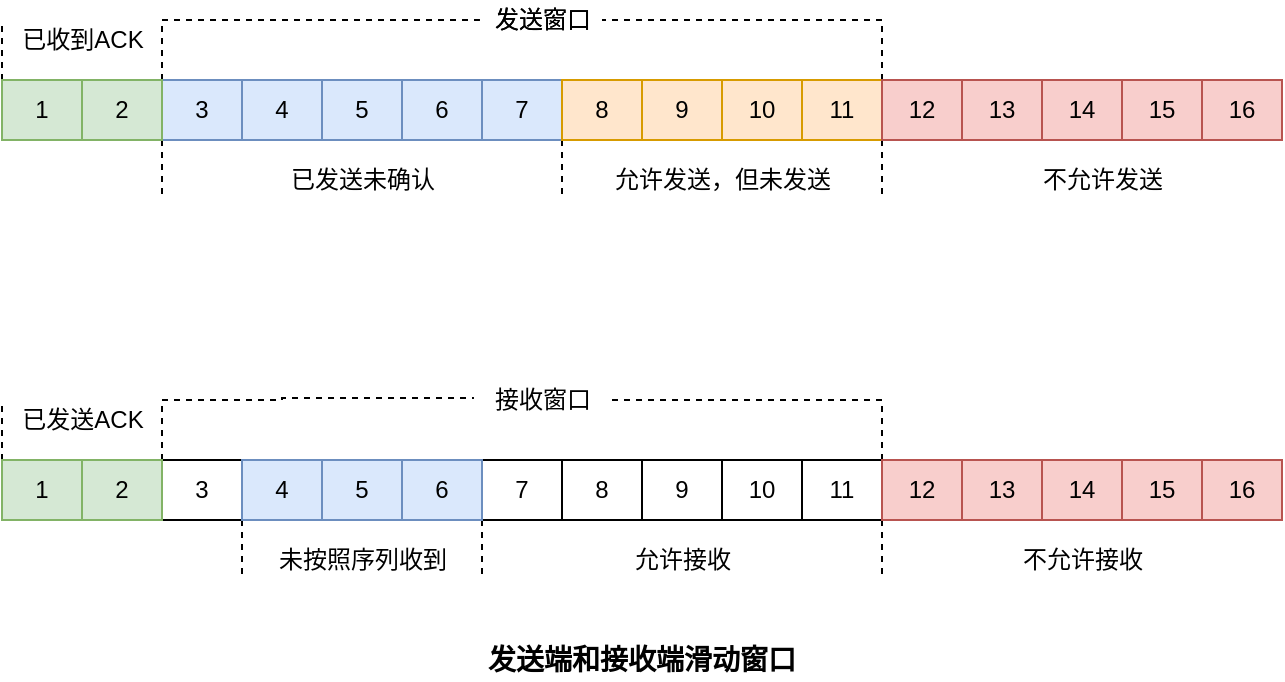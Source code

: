 <mxfile version="14.6.1" type="github">
  <diagram id="AYOPf1eQXfGrNX6ML8EV" name="第 1 页">
    <mxGraphModel dx="946" dy="620" grid="1" gridSize="10" guides="1" tooltips="1" connect="1" arrows="1" fold="1" page="1" pageScale="1" pageWidth="3300" pageHeight="2339" math="0" shadow="0">
      <root>
        <mxCell id="0" />
        <mxCell id="1" parent="0" />
        <mxCell id="NxRHCvVV7DsMIUuRIAjp-1" style="edgeStyle=orthogonalEdgeStyle;rounded=0;orthogonalLoop=1;jettySize=auto;html=1;exitX=0;exitY=0;exitDx=0;exitDy=0;dashed=1;endArrow=none;endFill=0;" edge="1" parent="1" source="NxRHCvVV7DsMIUuRIAjp-2">
          <mxGeometry relative="1" as="geometry">
            <mxPoint x="120" y="530.0" as="targetPoint" />
          </mxGeometry>
        </mxCell>
        <mxCell id="NxRHCvVV7DsMIUuRIAjp-2" value="1" style="rounded=0;whiteSpace=wrap;html=1;fillColor=#d5e8d4;strokeColor=#82b366;" vertex="1" parent="1">
          <mxGeometry x="120" y="560" width="40" height="30" as="geometry" />
        </mxCell>
        <mxCell id="NxRHCvVV7DsMIUuRIAjp-3" style="edgeStyle=orthogonalEdgeStyle;rounded=0;orthogonalLoop=1;jettySize=auto;html=1;exitX=0;exitY=1;exitDx=0;exitDy=0;dashed=1;endArrow=none;endFill=0;" edge="1" parent="1" source="NxRHCvVV7DsMIUuRIAjp-4">
          <mxGeometry relative="1" as="geometry">
            <mxPoint x="200" y="620.0" as="targetPoint" />
          </mxGeometry>
        </mxCell>
        <mxCell id="NxRHCvVV7DsMIUuRIAjp-4" value="3" style="rounded=0;whiteSpace=wrap;html=1;fillColor=#dae8fc;strokeColor=#6c8ebf;" vertex="1" parent="1">
          <mxGeometry x="200" y="560" width="40" height="30" as="geometry" />
        </mxCell>
        <mxCell id="NxRHCvVV7DsMIUuRIAjp-5" style="edgeStyle=orthogonalEdgeStyle;rounded=0;orthogonalLoop=1;jettySize=auto;html=1;exitX=1;exitY=0;exitDx=0;exitDy=0;dashed=1;endArrow=none;endFill=0;entryX=-0.017;entryY=0.5;entryDx=0;entryDy=0;entryPerimeter=0;" edge="1" parent="1" source="NxRHCvVV7DsMIUuRIAjp-6" target="NxRHCvVV7DsMIUuRIAjp-23">
          <mxGeometry relative="1" as="geometry">
            <mxPoint x="270" y="530" as="targetPoint" />
            <Array as="points">
              <mxPoint x="200" y="530" />
            </Array>
          </mxGeometry>
        </mxCell>
        <mxCell id="NxRHCvVV7DsMIUuRIAjp-6" value="2" style="rounded=0;whiteSpace=wrap;html=1;fillColor=#d5e8d4;strokeColor=#82b366;" vertex="1" parent="1">
          <mxGeometry x="160" y="560" width="40" height="30" as="geometry" />
        </mxCell>
        <mxCell id="NxRHCvVV7DsMIUuRIAjp-7" value="5" style="rounded=0;whiteSpace=wrap;html=1;fillColor=#dae8fc;strokeColor=#6c8ebf;" vertex="1" parent="1">
          <mxGeometry x="280" y="560" width="40" height="30" as="geometry" />
        </mxCell>
        <mxCell id="NxRHCvVV7DsMIUuRIAjp-8" value="4" style="rounded=0;whiteSpace=wrap;html=1;fillColor=#dae8fc;strokeColor=#6c8ebf;" vertex="1" parent="1">
          <mxGeometry x="240" y="560" width="40" height="30" as="geometry" />
        </mxCell>
        <mxCell id="NxRHCvVV7DsMIUuRIAjp-9" style="edgeStyle=orthogonalEdgeStyle;rounded=0;orthogonalLoop=1;jettySize=auto;html=1;exitX=1;exitY=0;exitDx=0;exitDy=0;dashed=1;endArrow=none;endFill=0;" edge="1" parent="1" source="NxRHCvVV7DsMIUuRIAjp-15" target="NxRHCvVV7DsMIUuRIAjp-47">
          <mxGeometry relative="1" as="geometry">
            <mxPoint x="510" y="530" as="targetPoint" />
            <Array as="points">
              <mxPoint x="560" y="530" />
            </Array>
          </mxGeometry>
        </mxCell>
        <mxCell id="NxRHCvVV7DsMIUuRIAjp-10" value="7" style="rounded=0;whiteSpace=wrap;html=1;fillColor=#dae8fc;strokeColor=#6c8ebf;" vertex="1" parent="1">
          <mxGeometry x="360" y="560" width="40" height="30" as="geometry" />
        </mxCell>
        <mxCell id="NxRHCvVV7DsMIUuRIAjp-11" value="6" style="rounded=0;whiteSpace=wrap;html=1;fillColor=#dae8fc;strokeColor=#6c8ebf;" vertex="1" parent="1">
          <mxGeometry x="320" y="560" width="40" height="30" as="geometry" />
        </mxCell>
        <mxCell id="NxRHCvVV7DsMIUuRIAjp-12" style="edgeStyle=orthogonalEdgeStyle;rounded=0;orthogonalLoop=1;jettySize=auto;html=1;exitX=0;exitY=1;exitDx=0;exitDy=0;dashed=1;endArrow=none;endFill=0;" edge="1" parent="1" source="NxRHCvVV7DsMIUuRIAjp-13">
          <mxGeometry relative="1" as="geometry">
            <mxPoint x="400" y="620.0" as="targetPoint" />
          </mxGeometry>
        </mxCell>
        <mxCell id="NxRHCvVV7DsMIUuRIAjp-13" value="8" style="rounded=0;whiteSpace=wrap;html=1;fillColor=#ffe6cc;strokeColor=#d79b00;" vertex="1" parent="1">
          <mxGeometry x="400" y="560" width="40" height="30" as="geometry" />
        </mxCell>
        <mxCell id="NxRHCvVV7DsMIUuRIAjp-14" value="9" style="rounded=0;whiteSpace=wrap;html=1;fillColor=#ffe6cc;strokeColor=#d79b00;" vertex="1" parent="1">
          <mxGeometry x="440" y="560" width="40" height="30" as="geometry" />
        </mxCell>
        <mxCell id="NxRHCvVV7DsMIUuRIAjp-15" value="11" style="rounded=0;whiteSpace=wrap;html=1;fillColor=#ffe6cc;strokeColor=#d79b00;" vertex="1" parent="1">
          <mxGeometry x="520" y="560" width="40" height="30" as="geometry" />
        </mxCell>
        <mxCell id="NxRHCvVV7DsMIUuRIAjp-16" value="10" style="rounded=0;whiteSpace=wrap;html=1;fillColor=#ffe6cc;strokeColor=#d79b00;" vertex="1" parent="1">
          <mxGeometry x="480" y="560" width="40" height="30" as="geometry" />
        </mxCell>
        <mxCell id="NxRHCvVV7DsMIUuRIAjp-17" value="13" style="rounded=0;whiteSpace=wrap;html=1;fillColor=#f8cecc;strokeColor=#b85450;" vertex="1" parent="1">
          <mxGeometry x="600" y="560" width="40" height="30" as="geometry" />
        </mxCell>
        <mxCell id="NxRHCvVV7DsMIUuRIAjp-18" style="edgeStyle=orthogonalEdgeStyle;rounded=0;orthogonalLoop=1;jettySize=auto;html=1;exitX=0;exitY=1;exitDx=0;exitDy=0;dashed=1;endArrow=none;endFill=0;" edge="1" parent="1" source="NxRHCvVV7DsMIUuRIAjp-19">
          <mxGeometry relative="1" as="geometry">
            <mxPoint x="560" y="620.0" as="targetPoint" />
          </mxGeometry>
        </mxCell>
        <mxCell id="NxRHCvVV7DsMIUuRIAjp-19" value="12" style="rounded=0;whiteSpace=wrap;html=1;fillColor=#f8cecc;strokeColor=#b85450;" vertex="1" parent="1">
          <mxGeometry x="560" y="560" width="40" height="30" as="geometry" />
        </mxCell>
        <mxCell id="NxRHCvVV7DsMIUuRIAjp-20" value="15" style="rounded=0;whiteSpace=wrap;html=1;fillColor=#f8cecc;strokeColor=#b85450;" vertex="1" parent="1">
          <mxGeometry x="680" y="560" width="40" height="30" as="geometry" />
        </mxCell>
        <mxCell id="NxRHCvVV7DsMIUuRIAjp-21" value="14" style="rounded=0;whiteSpace=wrap;html=1;fillColor=#f8cecc;strokeColor=#b85450;" vertex="1" parent="1">
          <mxGeometry x="640" y="560" width="40" height="30" as="geometry" />
        </mxCell>
        <mxCell id="NxRHCvVV7DsMIUuRIAjp-22" value="16" style="rounded=0;whiteSpace=wrap;html=1;fillColor=#f8cecc;strokeColor=#b85450;" vertex="1" parent="1">
          <mxGeometry x="720" y="560" width="40" height="30" as="geometry" />
        </mxCell>
        <mxCell id="NxRHCvVV7DsMIUuRIAjp-23" value="发送窗口" style="text;html=1;align=center;verticalAlign=middle;resizable=0;points=[];autosize=1;strokeColor=none;" vertex="1" parent="1">
          <mxGeometry x="360" y="520" width="60" height="20" as="geometry" />
        </mxCell>
        <mxCell id="NxRHCvVV7DsMIUuRIAjp-24" style="edgeStyle=orthogonalEdgeStyle;rounded=0;orthogonalLoop=1;jettySize=auto;html=1;exitX=0;exitY=0;exitDx=0;exitDy=0;dashed=1;endArrow=none;endFill=0;" edge="1" parent="1" source="NxRHCvVV7DsMIUuRIAjp-25">
          <mxGeometry relative="1" as="geometry">
            <mxPoint x="120" y="720.0" as="targetPoint" />
          </mxGeometry>
        </mxCell>
        <mxCell id="NxRHCvVV7DsMIUuRIAjp-25" value="1" style="rounded=0;whiteSpace=wrap;html=1;fillColor=#d5e8d4;strokeColor=#82b366;" vertex="1" parent="1">
          <mxGeometry x="120" y="750" width="40" height="30" as="geometry" />
        </mxCell>
        <mxCell id="NxRHCvVV7DsMIUuRIAjp-26" style="edgeStyle=orthogonalEdgeStyle;rounded=0;orthogonalLoop=1;jettySize=auto;html=1;exitX=1;exitY=1;exitDx=0;exitDy=0;dashed=1;endArrow=none;endFill=0;" edge="1" parent="1" source="NxRHCvVV7DsMIUuRIAjp-27">
          <mxGeometry relative="1" as="geometry">
            <mxPoint x="240" y="810.0" as="targetPoint" />
          </mxGeometry>
        </mxCell>
        <mxCell id="NxRHCvVV7DsMIUuRIAjp-27" value="3" style="rounded=0;whiteSpace=wrap;html=1;" vertex="1" parent="1">
          <mxGeometry x="200" y="750" width="40" height="30" as="geometry" />
        </mxCell>
        <mxCell id="NxRHCvVV7DsMIUuRIAjp-28" style="edgeStyle=orthogonalEdgeStyle;rounded=0;orthogonalLoop=1;jettySize=auto;html=1;exitX=1;exitY=0;exitDx=0;exitDy=0;dashed=1;endArrow=none;endFill=0;entryX=-0.067;entryY=0.45;entryDx=0;entryDy=0;entryPerimeter=0;" edge="1" parent="1" source="NxRHCvVV7DsMIUuRIAjp-29" target="NxRHCvVV7DsMIUuRIAjp-46">
          <mxGeometry relative="1" as="geometry">
            <mxPoint x="270" y="720" as="targetPoint" />
            <Array as="points">
              <mxPoint x="200" y="720" />
              <mxPoint x="260" y="720" />
              <mxPoint x="260" y="719" />
            </Array>
          </mxGeometry>
        </mxCell>
        <mxCell id="NxRHCvVV7DsMIUuRIAjp-29" value="2" style="rounded=0;whiteSpace=wrap;html=1;fillColor=#d5e8d4;strokeColor=#82b366;" vertex="1" parent="1">
          <mxGeometry x="160" y="750" width="40" height="30" as="geometry" />
        </mxCell>
        <mxCell id="NxRHCvVV7DsMIUuRIAjp-30" value="5" style="rounded=0;whiteSpace=wrap;html=1;fillColor=#dae8fc;strokeColor=#6c8ebf;" vertex="1" parent="1">
          <mxGeometry x="280" y="750" width="40" height="30" as="geometry" />
        </mxCell>
        <mxCell id="NxRHCvVV7DsMIUuRIAjp-31" value="4" style="rounded=0;whiteSpace=wrap;html=1;fillColor=#dae8fc;strokeColor=#6c8ebf;" vertex="1" parent="1">
          <mxGeometry x="240" y="750" width="40" height="30" as="geometry" />
        </mxCell>
        <mxCell id="NxRHCvVV7DsMIUuRIAjp-32" style="edgeStyle=orthogonalEdgeStyle;rounded=0;orthogonalLoop=1;jettySize=auto;html=1;exitX=1;exitY=0;exitDx=0;exitDy=0;dashed=1;endArrow=none;endFill=0;entryX=1.067;entryY=0.55;entryDx=0;entryDy=0;entryPerimeter=0;" edge="1" parent="1" source="NxRHCvVV7DsMIUuRIAjp-39" target="NxRHCvVV7DsMIUuRIAjp-46">
          <mxGeometry relative="1" as="geometry">
            <mxPoint x="340" y="720" as="targetPoint" />
            <Array as="points">
              <mxPoint x="560" y="720" />
            </Array>
          </mxGeometry>
        </mxCell>
        <mxCell id="NxRHCvVV7DsMIUuRIAjp-33" style="edgeStyle=orthogonalEdgeStyle;rounded=0;orthogonalLoop=1;jettySize=auto;html=1;exitX=0;exitY=1;exitDx=0;exitDy=0;dashed=1;endArrow=none;endFill=0;" edge="1" parent="1" source="NxRHCvVV7DsMIUuRIAjp-34">
          <mxGeometry relative="1" as="geometry">
            <mxPoint x="360" y="810.0" as="targetPoint" />
          </mxGeometry>
        </mxCell>
        <mxCell id="NxRHCvVV7DsMIUuRIAjp-34" value="7" style="rounded=0;whiteSpace=wrap;html=1;" vertex="1" parent="1">
          <mxGeometry x="360" y="750" width="40" height="30" as="geometry" />
        </mxCell>
        <mxCell id="NxRHCvVV7DsMIUuRIAjp-35" value="6" style="rounded=0;whiteSpace=wrap;html=1;fillColor=#dae8fc;strokeColor=#6c8ebf;" vertex="1" parent="1">
          <mxGeometry x="320" y="750" width="40" height="30" as="geometry" />
        </mxCell>
        <mxCell id="NxRHCvVV7DsMIUuRIAjp-36" value="8" style="rounded=0;whiteSpace=wrap;html=1;" vertex="1" parent="1">
          <mxGeometry x="400" y="750" width="40" height="30" as="geometry" />
        </mxCell>
        <mxCell id="NxRHCvVV7DsMIUuRIAjp-37" value="9" style="rounded=0;whiteSpace=wrap;html=1;" vertex="1" parent="1">
          <mxGeometry x="440" y="750" width="40" height="30" as="geometry" />
        </mxCell>
        <mxCell id="NxRHCvVV7DsMIUuRIAjp-38" style="edgeStyle=orthogonalEdgeStyle;rounded=0;orthogonalLoop=1;jettySize=auto;html=1;exitX=1;exitY=1;exitDx=0;exitDy=0;dashed=1;endArrow=none;endFill=0;" edge="1" parent="1" source="NxRHCvVV7DsMIUuRIAjp-39">
          <mxGeometry relative="1" as="geometry">
            <mxPoint x="560" y="810.0" as="targetPoint" />
          </mxGeometry>
        </mxCell>
        <mxCell id="NxRHCvVV7DsMIUuRIAjp-39" value="11" style="rounded=0;whiteSpace=wrap;html=1;" vertex="1" parent="1">
          <mxGeometry x="520" y="750" width="40" height="30" as="geometry" />
        </mxCell>
        <mxCell id="NxRHCvVV7DsMIUuRIAjp-40" value="10" style="rounded=0;whiteSpace=wrap;html=1;" vertex="1" parent="1">
          <mxGeometry x="480" y="750" width="40" height="30" as="geometry" />
        </mxCell>
        <mxCell id="NxRHCvVV7DsMIUuRIAjp-41" value="13" style="rounded=0;whiteSpace=wrap;html=1;fillColor=#f8cecc;strokeColor=#b85450;" vertex="1" parent="1">
          <mxGeometry x="600" y="750" width="40" height="30" as="geometry" />
        </mxCell>
        <mxCell id="NxRHCvVV7DsMIUuRIAjp-42" value="12" style="rounded=0;whiteSpace=wrap;html=1;fillColor=#f8cecc;strokeColor=#b85450;" vertex="1" parent="1">
          <mxGeometry x="560" y="750" width="40" height="30" as="geometry" />
        </mxCell>
        <mxCell id="NxRHCvVV7DsMIUuRIAjp-43" value="15" style="rounded=0;whiteSpace=wrap;html=1;fillColor=#f8cecc;strokeColor=#b85450;" vertex="1" parent="1">
          <mxGeometry x="680" y="750" width="40" height="30" as="geometry" />
        </mxCell>
        <mxCell id="NxRHCvVV7DsMIUuRIAjp-44" value="14" style="rounded=0;whiteSpace=wrap;html=1;fillColor=#f8cecc;strokeColor=#b85450;" vertex="1" parent="1">
          <mxGeometry x="640" y="750" width="40" height="30" as="geometry" />
        </mxCell>
        <mxCell id="NxRHCvVV7DsMIUuRIAjp-45" value="16" style="rounded=0;whiteSpace=wrap;html=1;fillColor=#f8cecc;strokeColor=#b85450;" vertex="1" parent="1">
          <mxGeometry x="720" y="750" width="40" height="30" as="geometry" />
        </mxCell>
        <mxCell id="NxRHCvVV7DsMIUuRIAjp-46" value="接收窗口" style="text;html=1;align=center;verticalAlign=middle;resizable=0;points=[];autosize=1;strokeColor=none;" vertex="1" parent="1">
          <mxGeometry x="360" y="710" width="60" height="20" as="geometry" />
        </mxCell>
        <mxCell id="NxRHCvVV7DsMIUuRIAjp-47" value="发送窗口" style="text;html=1;align=center;verticalAlign=middle;resizable=0;points=[];autosize=1;strokeColor=none;" vertex="1" parent="1">
          <mxGeometry x="360" y="520" width="60" height="20" as="geometry" />
        </mxCell>
        <mxCell id="NxRHCvVV7DsMIUuRIAjp-48" value="已收到ACK" style="text;html=1;align=center;verticalAlign=middle;resizable=0;points=[];autosize=1;strokeColor=none;" vertex="1" parent="1">
          <mxGeometry x="120" y="530" width="80" height="20" as="geometry" />
        </mxCell>
        <mxCell id="NxRHCvVV7DsMIUuRIAjp-49" value="已发送未确认" style="text;html=1;align=center;verticalAlign=middle;resizable=0;points=[];autosize=1;strokeColor=none;" vertex="1" parent="1">
          <mxGeometry x="255" y="600" width="90" height="20" as="geometry" />
        </mxCell>
        <mxCell id="NxRHCvVV7DsMIUuRIAjp-50" value="允许发送，但未发送" style="text;html=1;align=center;verticalAlign=middle;resizable=0;points=[];autosize=1;strokeColor=none;" vertex="1" parent="1">
          <mxGeometry x="420" y="600" width="120" height="20" as="geometry" />
        </mxCell>
        <mxCell id="NxRHCvVV7DsMIUuRIAjp-51" value="不允许发送" style="text;html=1;align=center;verticalAlign=middle;resizable=0;points=[];autosize=1;strokeColor=none;" vertex="1" parent="1">
          <mxGeometry x="630" y="600" width="80" height="20" as="geometry" />
        </mxCell>
        <mxCell id="NxRHCvVV7DsMIUuRIAjp-52" value="不允许接收" style="text;html=1;align=center;verticalAlign=middle;resizable=0;points=[];autosize=1;strokeColor=none;" vertex="1" parent="1">
          <mxGeometry x="620" y="790" width="80" height="20" as="geometry" />
        </mxCell>
        <mxCell id="NxRHCvVV7DsMIUuRIAjp-53" value="已发送ACK" style="text;html=1;align=center;verticalAlign=middle;resizable=0;points=[];autosize=1;strokeColor=none;" vertex="1" parent="1">
          <mxGeometry x="120" y="720" width="80" height="20" as="geometry" />
        </mxCell>
        <mxCell id="NxRHCvVV7DsMIUuRIAjp-54" value="未按照序列收到" style="text;html=1;align=center;verticalAlign=middle;resizable=0;points=[];autosize=1;strokeColor=none;" vertex="1" parent="1">
          <mxGeometry x="250" y="790" width="100" height="20" as="geometry" />
        </mxCell>
        <mxCell id="NxRHCvVV7DsMIUuRIAjp-55" value="允许接收" style="text;html=1;align=center;verticalAlign=middle;resizable=0;points=[];autosize=1;strokeColor=none;" vertex="1" parent="1">
          <mxGeometry x="430" y="790" width="60" height="20" as="geometry" />
        </mxCell>
        <mxCell id="NxRHCvVV7DsMIUuRIAjp-56" value="&lt;b&gt;&lt;font style=&quot;font-size: 14px&quot;&gt;发送端和接收端滑动窗口&lt;/font&gt;&lt;/b&gt;" style="text;html=1;strokeColor=none;fillColor=none;align=center;verticalAlign=middle;whiteSpace=wrap;rounded=0;" vertex="1" parent="1">
          <mxGeometry x="350" y="840" width="180" height="20" as="geometry" />
        </mxCell>
      </root>
    </mxGraphModel>
  </diagram>
</mxfile>
